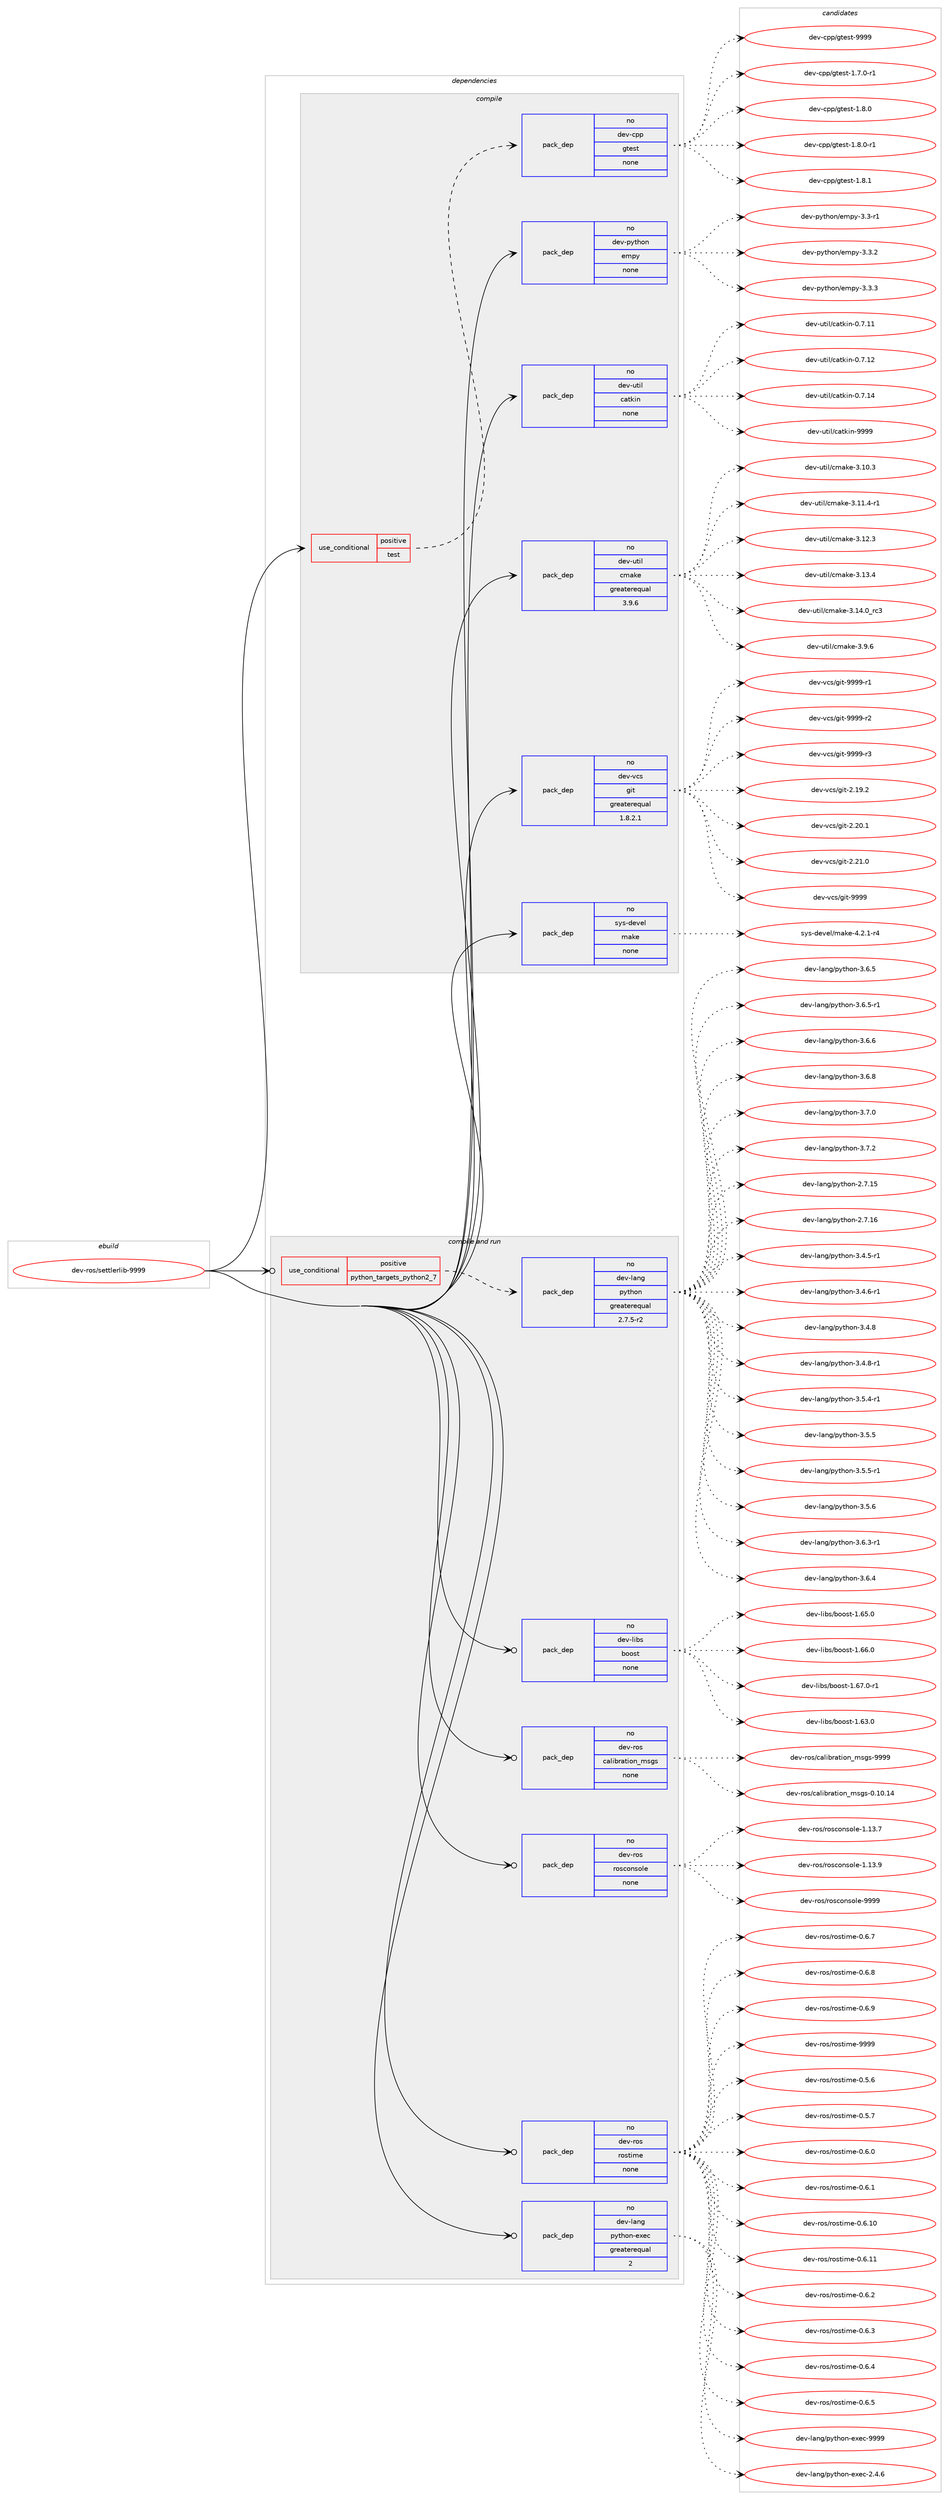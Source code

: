 digraph prolog {

# *************
# Graph options
# *************

newrank=true;
concentrate=true;
compound=true;
graph [rankdir=LR,fontname=Helvetica,fontsize=10,ranksep=1.5];#, ranksep=2.5, nodesep=0.2];
edge  [arrowhead=vee];
node  [fontname=Helvetica,fontsize=10];

# **********
# The ebuild
# **********

subgraph cluster_leftcol {
color=gray;
rank=same;
label=<<i>ebuild</i>>;
id [label="dev-ros/settlerlib-9999", color=red, width=4, href="../dev-ros/settlerlib-9999.svg"];
}

# ****************
# The dependencies
# ****************

subgraph cluster_midcol {
color=gray;
label=<<i>dependencies</i>>;
subgraph cluster_compile {
fillcolor="#eeeeee";
style=filled;
label=<<i>compile</i>>;
subgraph cond390645 {
dependency1470897 [label=<<TABLE BORDER="0" CELLBORDER="1" CELLSPACING="0" CELLPADDING="4"><TR><TD ROWSPAN="3" CELLPADDING="10">use_conditional</TD></TR><TR><TD>positive</TD></TR><TR><TD>test</TD></TR></TABLE>>, shape=none, color=red];
subgraph pack1056862 {
dependency1470898 [label=<<TABLE BORDER="0" CELLBORDER="1" CELLSPACING="0" CELLPADDING="4" WIDTH="220"><TR><TD ROWSPAN="6" CELLPADDING="30">pack_dep</TD></TR><TR><TD WIDTH="110">no</TD></TR><TR><TD>dev-cpp</TD></TR><TR><TD>gtest</TD></TR><TR><TD>none</TD></TR><TR><TD></TD></TR></TABLE>>, shape=none, color=blue];
}
dependency1470897:e -> dependency1470898:w [weight=20,style="dashed",arrowhead="vee"];
}
id:e -> dependency1470897:w [weight=20,style="solid",arrowhead="vee"];
subgraph pack1056863 {
dependency1470899 [label=<<TABLE BORDER="0" CELLBORDER="1" CELLSPACING="0" CELLPADDING="4" WIDTH="220"><TR><TD ROWSPAN="6" CELLPADDING="30">pack_dep</TD></TR><TR><TD WIDTH="110">no</TD></TR><TR><TD>dev-python</TD></TR><TR><TD>empy</TD></TR><TR><TD>none</TD></TR><TR><TD></TD></TR></TABLE>>, shape=none, color=blue];
}
id:e -> dependency1470899:w [weight=20,style="solid",arrowhead="vee"];
subgraph pack1056864 {
dependency1470900 [label=<<TABLE BORDER="0" CELLBORDER="1" CELLSPACING="0" CELLPADDING="4" WIDTH="220"><TR><TD ROWSPAN="6" CELLPADDING="30">pack_dep</TD></TR><TR><TD WIDTH="110">no</TD></TR><TR><TD>dev-util</TD></TR><TR><TD>catkin</TD></TR><TR><TD>none</TD></TR><TR><TD></TD></TR></TABLE>>, shape=none, color=blue];
}
id:e -> dependency1470900:w [weight=20,style="solid",arrowhead="vee"];
subgraph pack1056865 {
dependency1470901 [label=<<TABLE BORDER="0" CELLBORDER="1" CELLSPACING="0" CELLPADDING="4" WIDTH="220"><TR><TD ROWSPAN="6" CELLPADDING="30">pack_dep</TD></TR><TR><TD WIDTH="110">no</TD></TR><TR><TD>dev-util</TD></TR><TR><TD>cmake</TD></TR><TR><TD>greaterequal</TD></TR><TR><TD>3.9.6</TD></TR></TABLE>>, shape=none, color=blue];
}
id:e -> dependency1470901:w [weight=20,style="solid",arrowhead="vee"];
subgraph pack1056866 {
dependency1470902 [label=<<TABLE BORDER="0" CELLBORDER="1" CELLSPACING="0" CELLPADDING="4" WIDTH="220"><TR><TD ROWSPAN="6" CELLPADDING="30">pack_dep</TD></TR><TR><TD WIDTH="110">no</TD></TR><TR><TD>dev-vcs</TD></TR><TR><TD>git</TD></TR><TR><TD>greaterequal</TD></TR><TR><TD>1.8.2.1</TD></TR></TABLE>>, shape=none, color=blue];
}
id:e -> dependency1470902:w [weight=20,style="solid",arrowhead="vee"];
subgraph pack1056867 {
dependency1470903 [label=<<TABLE BORDER="0" CELLBORDER="1" CELLSPACING="0" CELLPADDING="4" WIDTH="220"><TR><TD ROWSPAN="6" CELLPADDING="30">pack_dep</TD></TR><TR><TD WIDTH="110">no</TD></TR><TR><TD>sys-devel</TD></TR><TR><TD>make</TD></TR><TR><TD>none</TD></TR><TR><TD></TD></TR></TABLE>>, shape=none, color=blue];
}
id:e -> dependency1470903:w [weight=20,style="solid",arrowhead="vee"];
}
subgraph cluster_compileandrun {
fillcolor="#eeeeee";
style=filled;
label=<<i>compile and run</i>>;
subgraph cond390646 {
dependency1470904 [label=<<TABLE BORDER="0" CELLBORDER="1" CELLSPACING="0" CELLPADDING="4"><TR><TD ROWSPAN="3" CELLPADDING="10">use_conditional</TD></TR><TR><TD>positive</TD></TR><TR><TD>python_targets_python2_7</TD></TR></TABLE>>, shape=none, color=red];
subgraph pack1056868 {
dependency1470905 [label=<<TABLE BORDER="0" CELLBORDER="1" CELLSPACING="0" CELLPADDING="4" WIDTH="220"><TR><TD ROWSPAN="6" CELLPADDING="30">pack_dep</TD></TR><TR><TD WIDTH="110">no</TD></TR><TR><TD>dev-lang</TD></TR><TR><TD>python</TD></TR><TR><TD>greaterequal</TD></TR><TR><TD>2.7.5-r2</TD></TR></TABLE>>, shape=none, color=blue];
}
dependency1470904:e -> dependency1470905:w [weight=20,style="dashed",arrowhead="vee"];
}
id:e -> dependency1470904:w [weight=20,style="solid",arrowhead="odotvee"];
subgraph pack1056869 {
dependency1470906 [label=<<TABLE BORDER="0" CELLBORDER="1" CELLSPACING="0" CELLPADDING="4" WIDTH="220"><TR><TD ROWSPAN="6" CELLPADDING="30">pack_dep</TD></TR><TR><TD WIDTH="110">no</TD></TR><TR><TD>dev-lang</TD></TR><TR><TD>python-exec</TD></TR><TR><TD>greaterequal</TD></TR><TR><TD>2</TD></TR></TABLE>>, shape=none, color=blue];
}
id:e -> dependency1470906:w [weight=20,style="solid",arrowhead="odotvee"];
subgraph pack1056870 {
dependency1470907 [label=<<TABLE BORDER="0" CELLBORDER="1" CELLSPACING="0" CELLPADDING="4" WIDTH="220"><TR><TD ROWSPAN="6" CELLPADDING="30">pack_dep</TD></TR><TR><TD WIDTH="110">no</TD></TR><TR><TD>dev-libs</TD></TR><TR><TD>boost</TD></TR><TR><TD>none</TD></TR><TR><TD></TD></TR></TABLE>>, shape=none, color=blue];
}
id:e -> dependency1470907:w [weight=20,style="solid",arrowhead="odotvee"];
subgraph pack1056871 {
dependency1470908 [label=<<TABLE BORDER="0" CELLBORDER="1" CELLSPACING="0" CELLPADDING="4" WIDTH="220"><TR><TD ROWSPAN="6" CELLPADDING="30">pack_dep</TD></TR><TR><TD WIDTH="110">no</TD></TR><TR><TD>dev-ros</TD></TR><TR><TD>calibration_msgs</TD></TR><TR><TD>none</TD></TR><TR><TD></TD></TR></TABLE>>, shape=none, color=blue];
}
id:e -> dependency1470908:w [weight=20,style="solid",arrowhead="odotvee"];
subgraph pack1056872 {
dependency1470909 [label=<<TABLE BORDER="0" CELLBORDER="1" CELLSPACING="0" CELLPADDING="4" WIDTH="220"><TR><TD ROWSPAN="6" CELLPADDING="30">pack_dep</TD></TR><TR><TD WIDTH="110">no</TD></TR><TR><TD>dev-ros</TD></TR><TR><TD>rosconsole</TD></TR><TR><TD>none</TD></TR><TR><TD></TD></TR></TABLE>>, shape=none, color=blue];
}
id:e -> dependency1470909:w [weight=20,style="solid",arrowhead="odotvee"];
subgraph pack1056873 {
dependency1470910 [label=<<TABLE BORDER="0" CELLBORDER="1" CELLSPACING="0" CELLPADDING="4" WIDTH="220"><TR><TD ROWSPAN="6" CELLPADDING="30">pack_dep</TD></TR><TR><TD WIDTH="110">no</TD></TR><TR><TD>dev-ros</TD></TR><TR><TD>rostime</TD></TR><TR><TD>none</TD></TR><TR><TD></TD></TR></TABLE>>, shape=none, color=blue];
}
id:e -> dependency1470910:w [weight=20,style="solid",arrowhead="odotvee"];
}
subgraph cluster_run {
fillcolor="#eeeeee";
style=filled;
label=<<i>run</i>>;
}
}

# **************
# The candidates
# **************

subgraph cluster_choices {
rank=same;
color=gray;
label=<<i>candidates</i>>;

subgraph choice1056862 {
color=black;
nodesep=1;
choice1001011184599112112471031161011151164549465546484511449 [label="dev-cpp/gtest-1.7.0-r1", color=red, width=4,href="../dev-cpp/gtest-1.7.0-r1.svg"];
choice100101118459911211247103116101115116454946564648 [label="dev-cpp/gtest-1.8.0", color=red, width=4,href="../dev-cpp/gtest-1.8.0.svg"];
choice1001011184599112112471031161011151164549465646484511449 [label="dev-cpp/gtest-1.8.0-r1", color=red, width=4,href="../dev-cpp/gtest-1.8.0-r1.svg"];
choice100101118459911211247103116101115116454946564649 [label="dev-cpp/gtest-1.8.1", color=red, width=4,href="../dev-cpp/gtest-1.8.1.svg"];
choice1001011184599112112471031161011151164557575757 [label="dev-cpp/gtest-9999", color=red, width=4,href="../dev-cpp/gtest-9999.svg"];
dependency1470898:e -> choice1001011184599112112471031161011151164549465546484511449:w [style=dotted,weight="100"];
dependency1470898:e -> choice100101118459911211247103116101115116454946564648:w [style=dotted,weight="100"];
dependency1470898:e -> choice1001011184599112112471031161011151164549465646484511449:w [style=dotted,weight="100"];
dependency1470898:e -> choice100101118459911211247103116101115116454946564649:w [style=dotted,weight="100"];
dependency1470898:e -> choice1001011184599112112471031161011151164557575757:w [style=dotted,weight="100"];
}
subgraph choice1056863 {
color=black;
nodesep=1;
choice1001011184511212111610411111047101109112121455146514511449 [label="dev-python/empy-3.3-r1", color=red, width=4,href="../dev-python/empy-3.3-r1.svg"];
choice1001011184511212111610411111047101109112121455146514650 [label="dev-python/empy-3.3.2", color=red, width=4,href="../dev-python/empy-3.3.2.svg"];
choice1001011184511212111610411111047101109112121455146514651 [label="dev-python/empy-3.3.3", color=red, width=4,href="../dev-python/empy-3.3.3.svg"];
dependency1470899:e -> choice1001011184511212111610411111047101109112121455146514511449:w [style=dotted,weight="100"];
dependency1470899:e -> choice1001011184511212111610411111047101109112121455146514650:w [style=dotted,weight="100"];
dependency1470899:e -> choice1001011184511212111610411111047101109112121455146514651:w [style=dotted,weight="100"];
}
subgraph choice1056864 {
color=black;
nodesep=1;
choice1001011184511711610510847999711610710511045484655464949 [label="dev-util/catkin-0.7.11", color=red, width=4,href="../dev-util/catkin-0.7.11.svg"];
choice1001011184511711610510847999711610710511045484655464950 [label="dev-util/catkin-0.7.12", color=red, width=4,href="../dev-util/catkin-0.7.12.svg"];
choice1001011184511711610510847999711610710511045484655464952 [label="dev-util/catkin-0.7.14", color=red, width=4,href="../dev-util/catkin-0.7.14.svg"];
choice100101118451171161051084799971161071051104557575757 [label="dev-util/catkin-9999", color=red, width=4,href="../dev-util/catkin-9999.svg"];
dependency1470900:e -> choice1001011184511711610510847999711610710511045484655464949:w [style=dotted,weight="100"];
dependency1470900:e -> choice1001011184511711610510847999711610710511045484655464950:w [style=dotted,weight="100"];
dependency1470900:e -> choice1001011184511711610510847999711610710511045484655464952:w [style=dotted,weight="100"];
dependency1470900:e -> choice100101118451171161051084799971161071051104557575757:w [style=dotted,weight="100"];
}
subgraph choice1056865 {
color=black;
nodesep=1;
choice1001011184511711610510847991099710710145514649484651 [label="dev-util/cmake-3.10.3", color=red, width=4,href="../dev-util/cmake-3.10.3.svg"];
choice10010111845117116105108479910997107101455146494946524511449 [label="dev-util/cmake-3.11.4-r1", color=red, width=4,href="../dev-util/cmake-3.11.4-r1.svg"];
choice1001011184511711610510847991099710710145514649504651 [label="dev-util/cmake-3.12.3", color=red, width=4,href="../dev-util/cmake-3.12.3.svg"];
choice1001011184511711610510847991099710710145514649514652 [label="dev-util/cmake-3.13.4", color=red, width=4,href="../dev-util/cmake-3.13.4.svg"];
choice1001011184511711610510847991099710710145514649524648951149951 [label="dev-util/cmake-3.14.0_rc3", color=red, width=4,href="../dev-util/cmake-3.14.0_rc3.svg"];
choice10010111845117116105108479910997107101455146574654 [label="dev-util/cmake-3.9.6", color=red, width=4,href="../dev-util/cmake-3.9.6.svg"];
dependency1470901:e -> choice1001011184511711610510847991099710710145514649484651:w [style=dotted,weight="100"];
dependency1470901:e -> choice10010111845117116105108479910997107101455146494946524511449:w [style=dotted,weight="100"];
dependency1470901:e -> choice1001011184511711610510847991099710710145514649504651:w [style=dotted,weight="100"];
dependency1470901:e -> choice1001011184511711610510847991099710710145514649514652:w [style=dotted,weight="100"];
dependency1470901:e -> choice1001011184511711610510847991099710710145514649524648951149951:w [style=dotted,weight="100"];
dependency1470901:e -> choice10010111845117116105108479910997107101455146574654:w [style=dotted,weight="100"];
}
subgraph choice1056866 {
color=black;
nodesep=1;
choice10010111845118991154710310511645504649574650 [label="dev-vcs/git-2.19.2", color=red, width=4,href="../dev-vcs/git-2.19.2.svg"];
choice10010111845118991154710310511645504650484649 [label="dev-vcs/git-2.20.1", color=red, width=4,href="../dev-vcs/git-2.20.1.svg"];
choice10010111845118991154710310511645504650494648 [label="dev-vcs/git-2.21.0", color=red, width=4,href="../dev-vcs/git-2.21.0.svg"];
choice1001011184511899115471031051164557575757 [label="dev-vcs/git-9999", color=red, width=4,href="../dev-vcs/git-9999.svg"];
choice10010111845118991154710310511645575757574511449 [label="dev-vcs/git-9999-r1", color=red, width=4,href="../dev-vcs/git-9999-r1.svg"];
choice10010111845118991154710310511645575757574511450 [label="dev-vcs/git-9999-r2", color=red, width=4,href="../dev-vcs/git-9999-r2.svg"];
choice10010111845118991154710310511645575757574511451 [label="dev-vcs/git-9999-r3", color=red, width=4,href="../dev-vcs/git-9999-r3.svg"];
dependency1470902:e -> choice10010111845118991154710310511645504649574650:w [style=dotted,weight="100"];
dependency1470902:e -> choice10010111845118991154710310511645504650484649:w [style=dotted,weight="100"];
dependency1470902:e -> choice10010111845118991154710310511645504650494648:w [style=dotted,weight="100"];
dependency1470902:e -> choice1001011184511899115471031051164557575757:w [style=dotted,weight="100"];
dependency1470902:e -> choice10010111845118991154710310511645575757574511449:w [style=dotted,weight="100"];
dependency1470902:e -> choice10010111845118991154710310511645575757574511450:w [style=dotted,weight="100"];
dependency1470902:e -> choice10010111845118991154710310511645575757574511451:w [style=dotted,weight="100"];
}
subgraph choice1056867 {
color=black;
nodesep=1;
choice1151211154510010111810110847109971071014552465046494511452 [label="sys-devel/make-4.2.1-r4", color=red, width=4,href="../sys-devel/make-4.2.1-r4.svg"];
dependency1470903:e -> choice1151211154510010111810110847109971071014552465046494511452:w [style=dotted,weight="100"];
}
subgraph choice1056868 {
color=black;
nodesep=1;
choice10010111845108971101034711212111610411111045504655464953 [label="dev-lang/python-2.7.15", color=red, width=4,href="../dev-lang/python-2.7.15.svg"];
choice10010111845108971101034711212111610411111045504655464954 [label="dev-lang/python-2.7.16", color=red, width=4,href="../dev-lang/python-2.7.16.svg"];
choice1001011184510897110103471121211161041111104551465246534511449 [label="dev-lang/python-3.4.5-r1", color=red, width=4,href="../dev-lang/python-3.4.5-r1.svg"];
choice1001011184510897110103471121211161041111104551465246544511449 [label="dev-lang/python-3.4.6-r1", color=red, width=4,href="../dev-lang/python-3.4.6-r1.svg"];
choice100101118451089711010347112121116104111110455146524656 [label="dev-lang/python-3.4.8", color=red, width=4,href="../dev-lang/python-3.4.8.svg"];
choice1001011184510897110103471121211161041111104551465246564511449 [label="dev-lang/python-3.4.8-r1", color=red, width=4,href="../dev-lang/python-3.4.8-r1.svg"];
choice1001011184510897110103471121211161041111104551465346524511449 [label="dev-lang/python-3.5.4-r1", color=red, width=4,href="../dev-lang/python-3.5.4-r1.svg"];
choice100101118451089711010347112121116104111110455146534653 [label="dev-lang/python-3.5.5", color=red, width=4,href="../dev-lang/python-3.5.5.svg"];
choice1001011184510897110103471121211161041111104551465346534511449 [label="dev-lang/python-3.5.5-r1", color=red, width=4,href="../dev-lang/python-3.5.5-r1.svg"];
choice100101118451089711010347112121116104111110455146534654 [label="dev-lang/python-3.5.6", color=red, width=4,href="../dev-lang/python-3.5.6.svg"];
choice1001011184510897110103471121211161041111104551465446514511449 [label="dev-lang/python-3.6.3-r1", color=red, width=4,href="../dev-lang/python-3.6.3-r1.svg"];
choice100101118451089711010347112121116104111110455146544652 [label="dev-lang/python-3.6.4", color=red, width=4,href="../dev-lang/python-3.6.4.svg"];
choice100101118451089711010347112121116104111110455146544653 [label="dev-lang/python-3.6.5", color=red, width=4,href="../dev-lang/python-3.6.5.svg"];
choice1001011184510897110103471121211161041111104551465446534511449 [label="dev-lang/python-3.6.5-r1", color=red, width=4,href="../dev-lang/python-3.6.5-r1.svg"];
choice100101118451089711010347112121116104111110455146544654 [label="dev-lang/python-3.6.6", color=red, width=4,href="../dev-lang/python-3.6.6.svg"];
choice100101118451089711010347112121116104111110455146544656 [label="dev-lang/python-3.6.8", color=red, width=4,href="../dev-lang/python-3.6.8.svg"];
choice100101118451089711010347112121116104111110455146554648 [label="dev-lang/python-3.7.0", color=red, width=4,href="../dev-lang/python-3.7.0.svg"];
choice100101118451089711010347112121116104111110455146554650 [label="dev-lang/python-3.7.2", color=red, width=4,href="../dev-lang/python-3.7.2.svg"];
dependency1470905:e -> choice10010111845108971101034711212111610411111045504655464953:w [style=dotted,weight="100"];
dependency1470905:e -> choice10010111845108971101034711212111610411111045504655464954:w [style=dotted,weight="100"];
dependency1470905:e -> choice1001011184510897110103471121211161041111104551465246534511449:w [style=dotted,weight="100"];
dependency1470905:e -> choice1001011184510897110103471121211161041111104551465246544511449:w [style=dotted,weight="100"];
dependency1470905:e -> choice100101118451089711010347112121116104111110455146524656:w [style=dotted,weight="100"];
dependency1470905:e -> choice1001011184510897110103471121211161041111104551465246564511449:w [style=dotted,weight="100"];
dependency1470905:e -> choice1001011184510897110103471121211161041111104551465346524511449:w [style=dotted,weight="100"];
dependency1470905:e -> choice100101118451089711010347112121116104111110455146534653:w [style=dotted,weight="100"];
dependency1470905:e -> choice1001011184510897110103471121211161041111104551465346534511449:w [style=dotted,weight="100"];
dependency1470905:e -> choice100101118451089711010347112121116104111110455146534654:w [style=dotted,weight="100"];
dependency1470905:e -> choice1001011184510897110103471121211161041111104551465446514511449:w [style=dotted,weight="100"];
dependency1470905:e -> choice100101118451089711010347112121116104111110455146544652:w [style=dotted,weight="100"];
dependency1470905:e -> choice100101118451089711010347112121116104111110455146544653:w [style=dotted,weight="100"];
dependency1470905:e -> choice1001011184510897110103471121211161041111104551465446534511449:w [style=dotted,weight="100"];
dependency1470905:e -> choice100101118451089711010347112121116104111110455146544654:w [style=dotted,weight="100"];
dependency1470905:e -> choice100101118451089711010347112121116104111110455146544656:w [style=dotted,weight="100"];
dependency1470905:e -> choice100101118451089711010347112121116104111110455146554648:w [style=dotted,weight="100"];
dependency1470905:e -> choice100101118451089711010347112121116104111110455146554650:w [style=dotted,weight="100"];
}
subgraph choice1056869 {
color=black;
nodesep=1;
choice1001011184510897110103471121211161041111104510112010199455046524654 [label="dev-lang/python-exec-2.4.6", color=red, width=4,href="../dev-lang/python-exec-2.4.6.svg"];
choice10010111845108971101034711212111610411111045101120101994557575757 [label="dev-lang/python-exec-9999", color=red, width=4,href="../dev-lang/python-exec-9999.svg"];
dependency1470906:e -> choice1001011184510897110103471121211161041111104510112010199455046524654:w [style=dotted,weight="100"];
dependency1470906:e -> choice10010111845108971101034711212111610411111045101120101994557575757:w [style=dotted,weight="100"];
}
subgraph choice1056870 {
color=black;
nodesep=1;
choice1001011184510810598115479811111111511645494654514648 [label="dev-libs/boost-1.63.0", color=red, width=4,href="../dev-libs/boost-1.63.0.svg"];
choice1001011184510810598115479811111111511645494654534648 [label="dev-libs/boost-1.65.0", color=red, width=4,href="../dev-libs/boost-1.65.0.svg"];
choice1001011184510810598115479811111111511645494654544648 [label="dev-libs/boost-1.66.0", color=red, width=4,href="../dev-libs/boost-1.66.0.svg"];
choice10010111845108105981154798111111115116454946545546484511449 [label="dev-libs/boost-1.67.0-r1", color=red, width=4,href="../dev-libs/boost-1.67.0-r1.svg"];
dependency1470907:e -> choice1001011184510810598115479811111111511645494654514648:w [style=dotted,weight="100"];
dependency1470907:e -> choice1001011184510810598115479811111111511645494654534648:w [style=dotted,weight="100"];
dependency1470907:e -> choice1001011184510810598115479811111111511645494654544648:w [style=dotted,weight="100"];
dependency1470907:e -> choice10010111845108105981154798111111115116454946545546484511449:w [style=dotted,weight="100"];
}
subgraph choice1056871 {
color=black;
nodesep=1;
choice100101118451141111154799971081059811497116105111110951091151031154548464948464952 [label="dev-ros/calibration_msgs-0.10.14", color=red, width=4,href="../dev-ros/calibration_msgs-0.10.14.svg"];
choice100101118451141111154799971081059811497116105111110951091151031154557575757 [label="dev-ros/calibration_msgs-9999", color=red, width=4,href="../dev-ros/calibration_msgs-9999.svg"];
dependency1470908:e -> choice100101118451141111154799971081059811497116105111110951091151031154548464948464952:w [style=dotted,weight="100"];
dependency1470908:e -> choice100101118451141111154799971081059811497116105111110951091151031154557575757:w [style=dotted,weight="100"];
}
subgraph choice1056872 {
color=black;
nodesep=1;
choice10010111845114111115471141111159911111011511110810145494649514655 [label="dev-ros/rosconsole-1.13.7", color=red, width=4,href="../dev-ros/rosconsole-1.13.7.svg"];
choice10010111845114111115471141111159911111011511110810145494649514657 [label="dev-ros/rosconsole-1.13.9", color=red, width=4,href="../dev-ros/rosconsole-1.13.9.svg"];
choice1001011184511411111547114111115991111101151111081014557575757 [label="dev-ros/rosconsole-9999", color=red, width=4,href="../dev-ros/rosconsole-9999.svg"];
dependency1470909:e -> choice10010111845114111115471141111159911111011511110810145494649514655:w [style=dotted,weight="100"];
dependency1470909:e -> choice10010111845114111115471141111159911111011511110810145494649514657:w [style=dotted,weight="100"];
dependency1470909:e -> choice1001011184511411111547114111115991111101151111081014557575757:w [style=dotted,weight="100"];
}
subgraph choice1056873 {
color=black;
nodesep=1;
choice1001011184511411111547114111115116105109101454846534654 [label="dev-ros/rostime-0.5.6", color=red, width=4,href="../dev-ros/rostime-0.5.6.svg"];
choice1001011184511411111547114111115116105109101454846534655 [label="dev-ros/rostime-0.5.7", color=red, width=4,href="../dev-ros/rostime-0.5.7.svg"];
choice1001011184511411111547114111115116105109101454846544648 [label="dev-ros/rostime-0.6.0", color=red, width=4,href="../dev-ros/rostime-0.6.0.svg"];
choice1001011184511411111547114111115116105109101454846544649 [label="dev-ros/rostime-0.6.1", color=red, width=4,href="../dev-ros/rostime-0.6.1.svg"];
choice100101118451141111154711411111511610510910145484654464948 [label="dev-ros/rostime-0.6.10", color=red, width=4,href="../dev-ros/rostime-0.6.10.svg"];
choice100101118451141111154711411111511610510910145484654464949 [label="dev-ros/rostime-0.6.11", color=red, width=4,href="../dev-ros/rostime-0.6.11.svg"];
choice1001011184511411111547114111115116105109101454846544650 [label="dev-ros/rostime-0.6.2", color=red, width=4,href="../dev-ros/rostime-0.6.2.svg"];
choice1001011184511411111547114111115116105109101454846544651 [label="dev-ros/rostime-0.6.3", color=red, width=4,href="../dev-ros/rostime-0.6.3.svg"];
choice1001011184511411111547114111115116105109101454846544652 [label="dev-ros/rostime-0.6.4", color=red, width=4,href="../dev-ros/rostime-0.6.4.svg"];
choice1001011184511411111547114111115116105109101454846544653 [label="dev-ros/rostime-0.6.5", color=red, width=4,href="../dev-ros/rostime-0.6.5.svg"];
choice1001011184511411111547114111115116105109101454846544655 [label="dev-ros/rostime-0.6.7", color=red, width=4,href="../dev-ros/rostime-0.6.7.svg"];
choice1001011184511411111547114111115116105109101454846544656 [label="dev-ros/rostime-0.6.8", color=red, width=4,href="../dev-ros/rostime-0.6.8.svg"];
choice1001011184511411111547114111115116105109101454846544657 [label="dev-ros/rostime-0.6.9", color=red, width=4,href="../dev-ros/rostime-0.6.9.svg"];
choice10010111845114111115471141111151161051091014557575757 [label="dev-ros/rostime-9999", color=red, width=4,href="../dev-ros/rostime-9999.svg"];
dependency1470910:e -> choice1001011184511411111547114111115116105109101454846534654:w [style=dotted,weight="100"];
dependency1470910:e -> choice1001011184511411111547114111115116105109101454846534655:w [style=dotted,weight="100"];
dependency1470910:e -> choice1001011184511411111547114111115116105109101454846544648:w [style=dotted,weight="100"];
dependency1470910:e -> choice1001011184511411111547114111115116105109101454846544649:w [style=dotted,weight="100"];
dependency1470910:e -> choice100101118451141111154711411111511610510910145484654464948:w [style=dotted,weight="100"];
dependency1470910:e -> choice100101118451141111154711411111511610510910145484654464949:w [style=dotted,weight="100"];
dependency1470910:e -> choice1001011184511411111547114111115116105109101454846544650:w [style=dotted,weight="100"];
dependency1470910:e -> choice1001011184511411111547114111115116105109101454846544651:w [style=dotted,weight="100"];
dependency1470910:e -> choice1001011184511411111547114111115116105109101454846544652:w [style=dotted,weight="100"];
dependency1470910:e -> choice1001011184511411111547114111115116105109101454846544653:w [style=dotted,weight="100"];
dependency1470910:e -> choice1001011184511411111547114111115116105109101454846544655:w [style=dotted,weight="100"];
dependency1470910:e -> choice1001011184511411111547114111115116105109101454846544656:w [style=dotted,weight="100"];
dependency1470910:e -> choice1001011184511411111547114111115116105109101454846544657:w [style=dotted,weight="100"];
dependency1470910:e -> choice10010111845114111115471141111151161051091014557575757:w [style=dotted,weight="100"];
}
}

}

